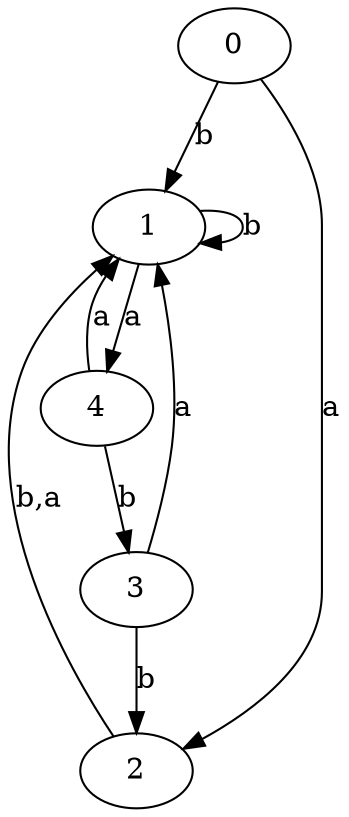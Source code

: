 digraph {
 ranksep=0.5;
 d2tdocpreamble = "\usetikzlibrary{automata}";
 d2tfigpreamble = "\tikzstyle{every state}= [ draw=blue!50,very thick,fill=blue!20]  \tikzstyle{auto}= [fill=white]";
 node [style="state"];
 edge [lblstyle="auto",topath="bend right", len=4  ]
  "0" [label="0",];
  "1" [label="1",];
  "2" [label="2",];
  "3" [label="3",style = "state, accepting"];
  "4" [label="4",style = "state, initial"];
  "0" -> "1" [label="b"];
  "0" -> "2" [label="a"];
  "1" -> "1" [label="b",topath="loop above"];
  "1" -> "4" [label="a"];
  "2" -> "1" [label="b,a"];
  "3" -> "1" [label="a"];
  "3" -> "2" [label="b"];
  "4" -> "1" [label="a"];
  "4" -> "3" [label="b"];
}